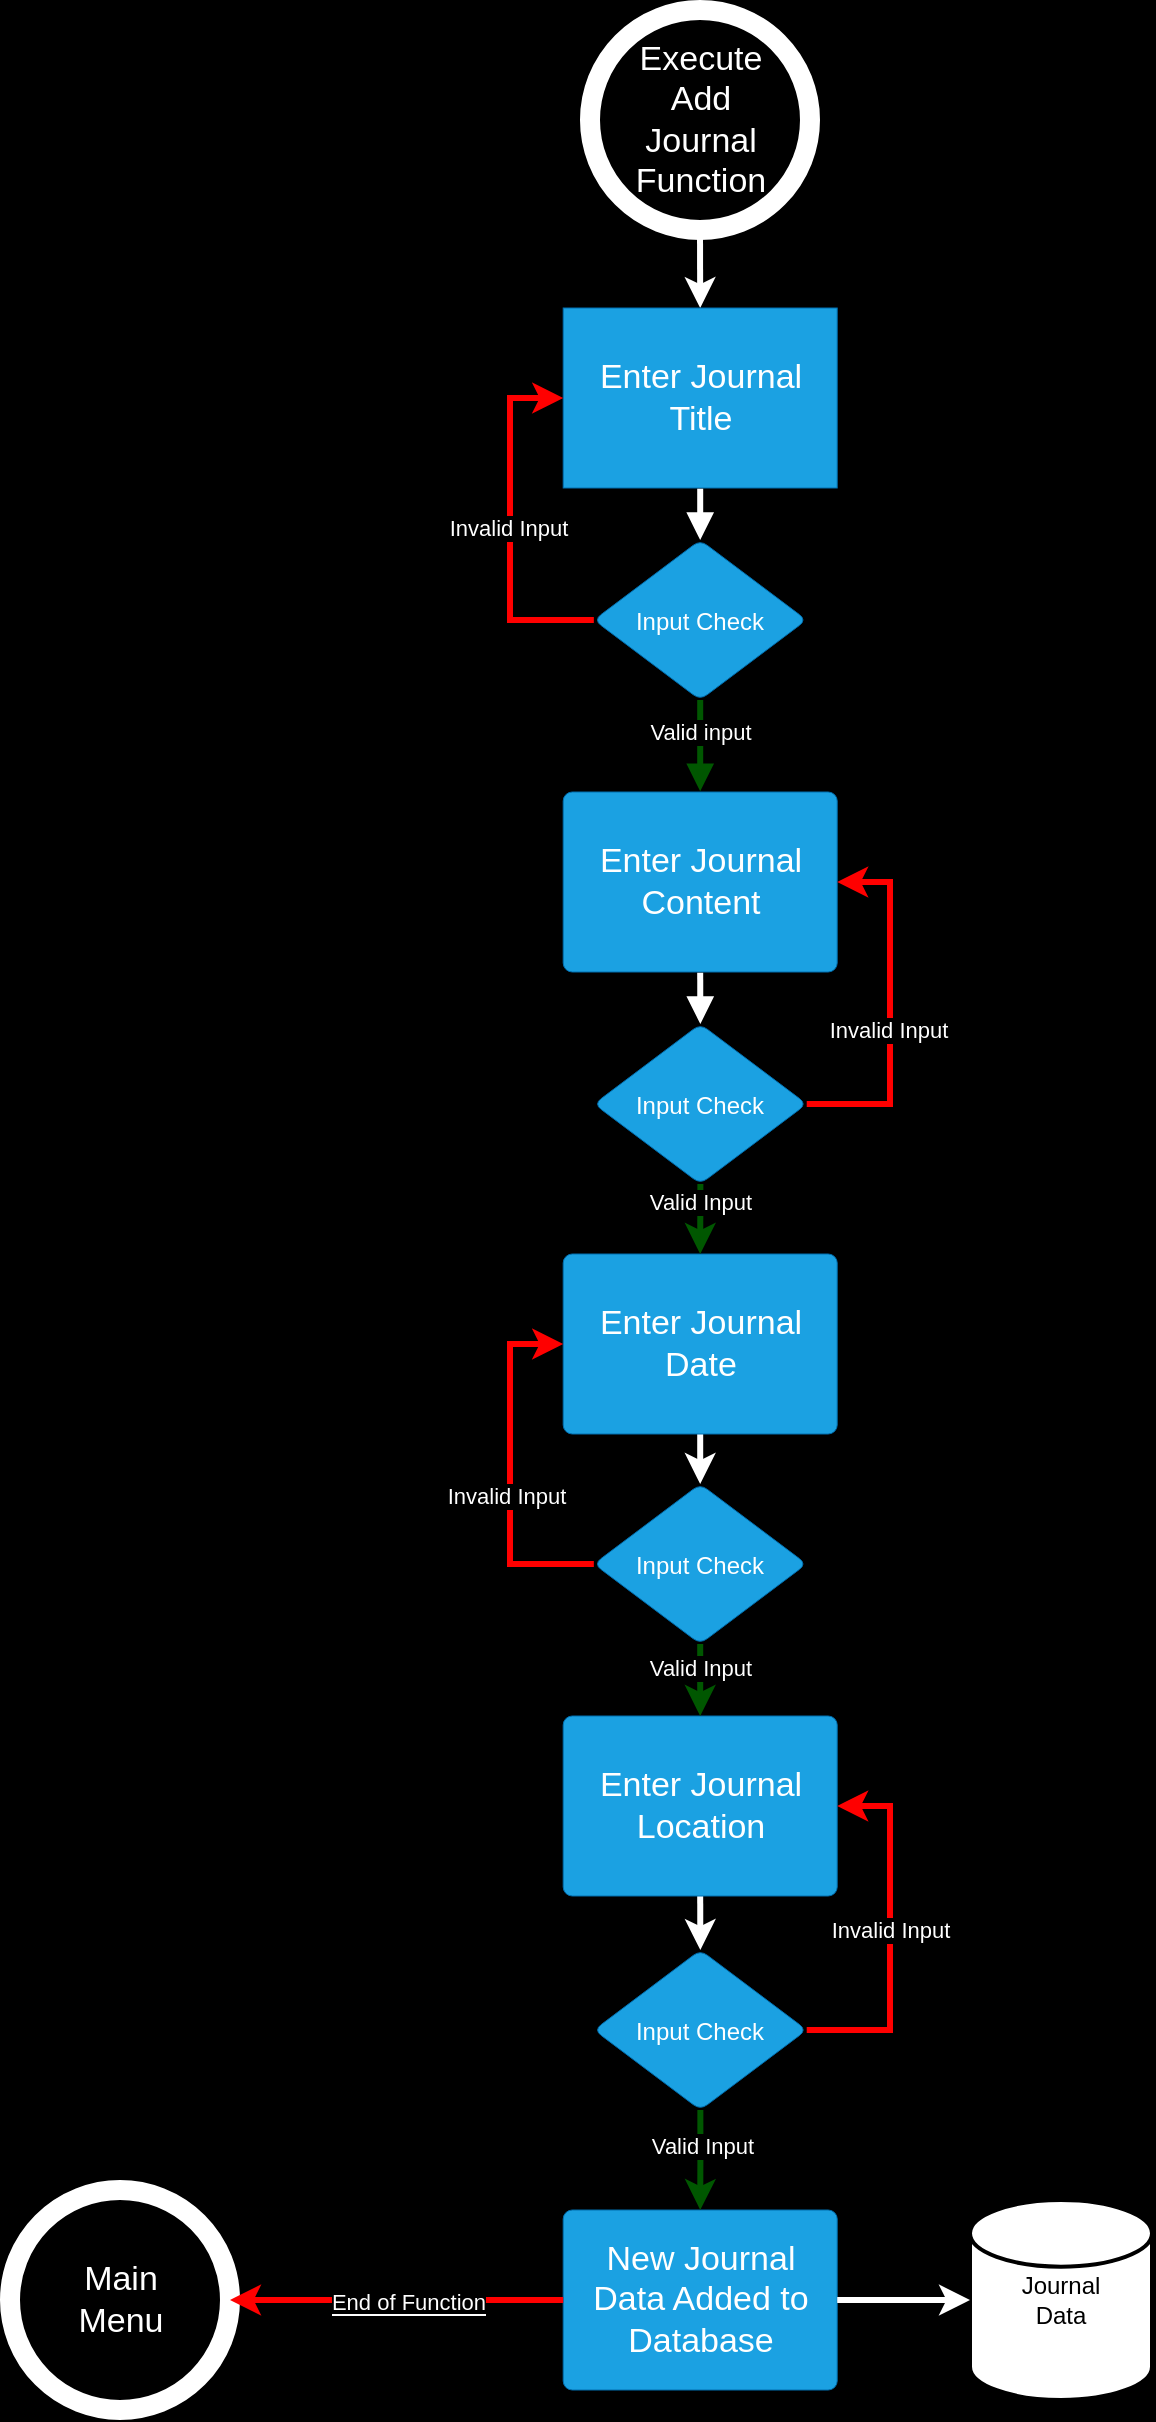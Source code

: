 <mxfile version="24.2.8" type="device">
  <diagram name="Page-1" id="kr7ZVmOVdmPB696AxQo2">
    <mxGraphModel dx="1050" dy="609" grid="1" gridSize="10" guides="1" tooltips="1" connect="1" arrows="1" fold="1" page="1" pageScale="1" pageWidth="850" pageHeight="1100" background="#000000" math="0" shadow="0">
      <root>
        <mxCell id="0" />
        <mxCell id="1" parent="0" />
        <mxCell id="xBzhCBWudco2b8fkBd9D-21" style="edgeStyle=orthogonalEdgeStyle;rounded=0;orthogonalLoop=1;jettySize=auto;html=1;exitX=0.5;exitY=1;exitDx=0;exitDy=0;exitPerimeter=0;entryX=0.5;entryY=0;entryDx=0;entryDy=0;fontColor=#FFFFFF;strokeColor=#FFFFFF;strokeWidth=3;" parent="1" source="xBzhCBWudco2b8fkBd9D-1" target="xBzhCBWudco2b8fkBd9D-2" edge="1">
          <mxGeometry relative="1" as="geometry" />
        </mxCell>
        <mxCell id="xBzhCBWudco2b8fkBd9D-1" value="&lt;span style=&quot;color: rgb(255, 255, 255); font-size: 17px; text-wrap: wrap;&quot;&gt;Execute Add Journal Function&lt;/span&gt;" style="verticalLabelPosition=middle;verticalAlign=middle;html=1;shape=mxgraph.flowchart.on-page_reference;fillColor=#000000;strokeColor=#FFFFFF;strokeWidth=10;labelPosition=center;align=center;" parent="1" vertex="1">
          <mxGeometry x="370" y="10" width="110" height="110" as="geometry" />
        </mxCell>
        <mxCell id="xBzhCBWudco2b8fkBd9D-2" value="Enter Journal Title" style="html=1;overflow=block;blockSpacing=1;whiteSpace=wrap;fontSize=17;spacing=3.8;strokeColor=#006EAF;rounded=1;absoluteArcSize=1;arcSize=0;fillColor=#1ba1e2;strokeWidth=NaN;lucidId=39wLa3TWxo6T;fontColor=#ffffff;" parent="1" vertex="1">
          <mxGeometry x="356.6" y="159" width="137" height="90" as="geometry" />
        </mxCell>
        <mxCell id="xBzhCBWudco2b8fkBd9D-3" value="" style="html=1;jettySize=18;whiteSpace=wrap;fontSize=13;strokeColor=#FFFFFF;strokeOpacity=100;strokeWidth=3;rounded=1;arcSize=24;edgeStyle=orthogonalEdgeStyle;startArrow=none;endArrow=block;endFill=1;exitX=0.5;exitY=1.004;exitPerimeter=0;entryX=0.5;entryY=0;lucidId=Qcbvza0nCtEt;fillColor=#1ba1e2;entryDx=0;entryDy=0;" parent="1" source="xBzhCBWudco2b8fkBd9D-2" target="6NiSFSVLOH8aHcm-lEru-1" edge="1">
          <mxGeometry width="100" height="100" relative="1" as="geometry">
            <Array as="points" />
            <mxPoint x="425.1" y="280.64" as="targetPoint" />
          </mxGeometry>
        </mxCell>
        <mxCell id="xBzhCBWudco2b8fkBd9D-5" value="" style="html=1;jettySize=18;whiteSpace=wrap;fontSize=13;strokeColor=#005700;strokeOpacity=100;strokeWidth=3;rounded=1;arcSize=24;edgeStyle=orthogonalEdgeStyle;startArrow=none;endArrow=block;endFill=1;exitX=0.5;exitY=1;entryX=0.5;entryY=-0.004;entryPerimeter=0;lucidId=fdbv_l9uNn-B;fillColor=#008a00;exitDx=0;exitDy=0;" parent="1" source="6NiSFSVLOH8aHcm-lEru-1" target="xBzhCBWudco2b8fkBd9D-6" edge="1">
          <mxGeometry width="100" height="100" relative="1" as="geometry">
            <Array as="points" />
            <mxPoint x="425.1" y="371.36" as="sourcePoint" />
          </mxGeometry>
        </mxCell>
        <mxCell id="6NiSFSVLOH8aHcm-lEru-4" value="Valid input" style="edgeLabel;html=1;align=center;verticalAlign=middle;resizable=0;points=[];fontColor=#FFFFFF;labelBackgroundColor=#000000;" vertex="1" connectable="0" parent="xBzhCBWudco2b8fkBd9D-5">
          <mxGeometry x="-0.414" y="-1" relative="1" as="geometry">
            <mxPoint x="1" y="2" as="offset" />
          </mxGeometry>
        </mxCell>
        <mxCell id="xBzhCBWudco2b8fkBd9D-6" value="Enter Journal Content" style="html=1;overflow=block;blockSpacing=1;whiteSpace=wrap;fontSize=17;spacing=3.8;strokeColor=#006EAF;rounded=1;absoluteArcSize=1;arcSize=9;fillColor=#1ba1e2;strokeWidth=NaN;lucidId=fdbvG2aM~Ybf;fontColor=#ffffff;" parent="1" vertex="1">
          <mxGeometry x="356.6" y="401" width="137" height="90" as="geometry" />
        </mxCell>
        <mxCell id="xBzhCBWudco2b8fkBd9D-7" value="" style="html=1;jettySize=18;whiteSpace=wrap;fontSize=13;strokeColor=#FFFFFF;strokeOpacity=100;strokeWidth=3;rounded=1;arcSize=24;edgeStyle=orthogonalEdgeStyle;startArrow=none;endArrow=block;endFill=1;exitX=0.5;exitY=1.004;exitPerimeter=0;entryX=0.5;entryY=0;lucidId=xdbvU_ehDNFm;fillColor=#1ba1e2;entryDx=0;entryDy=0;" parent="1" source="xBzhCBWudco2b8fkBd9D-6" target="6NiSFSVLOH8aHcm-lEru-5" edge="1">
          <mxGeometry width="100" height="100" relative="1" as="geometry">
            <Array as="points" />
          </mxGeometry>
        </mxCell>
        <mxCell id="xBzhCBWudco2b8fkBd9D-8" style="edgeStyle=orthogonalEdgeStyle;rounded=0;orthogonalLoop=1;jettySize=auto;html=1;exitX=0.5;exitY=1;exitDx=0;exitDy=0;entryX=0.5;entryY=0;entryDx=0;entryDy=0;strokeColor=#FFFFFF;strokeWidth=3;" parent="1" source="xBzhCBWudco2b8fkBd9D-9" target="xBzhCBWudco2b8fkBd9D-20" edge="1">
          <mxGeometry relative="1" as="geometry">
            <mxPoint x="425.1" y="673" as="targetPoint" />
          </mxGeometry>
        </mxCell>
        <mxCell id="xBzhCBWudco2b8fkBd9D-9" value="Enter Journal Date" style="html=1;overflow=block;blockSpacing=1;whiteSpace=wrap;fontSize=17;spacing=3.8;strokeColor=#006EAF;rounded=1;absoluteArcSize=1;arcSize=9;fillColor=#1ba1e2;strokeWidth=NaN;lucidId=xdbvFR-ZrNtJ;fontColor=#ffffff;" parent="1" vertex="1">
          <mxGeometry x="356.6" y="632" width="137" height="90" as="geometry" />
        </mxCell>
        <mxCell id="xBzhCBWudco2b8fkBd9D-10" style="edgeStyle=orthogonalEdgeStyle;rounded=0;orthogonalLoop=1;jettySize=auto;html=1;exitX=0.5;exitY=1;exitDx=0;exitDy=0;entryX=0.5;entryY=0;entryDx=0;entryDy=0;strokeColor=#FFFFFF;strokeWidth=3;" parent="1" source="xBzhCBWudco2b8fkBd9D-11" target="6NiSFSVLOH8aHcm-lEru-10" edge="1">
          <mxGeometry relative="1" as="geometry" />
        </mxCell>
        <mxCell id="xBzhCBWudco2b8fkBd9D-11" value="Enter Journal Location" style="html=1;overflow=block;blockSpacing=1;whiteSpace=wrap;fontSize=17;spacing=3.8;strokeColor=#006EAF;rounded=1;absoluteArcSize=1;arcSize=9;fillColor=#1ba1e2;strokeWidth=NaN;lucidId=xdbvFR-ZrNtJ;fontColor=#ffffff;" parent="1" vertex="1">
          <mxGeometry x="356.6" y="863" width="137" height="90" as="geometry" />
        </mxCell>
        <mxCell id="xBzhCBWudco2b8fkBd9D-12" style="edgeStyle=orthogonalEdgeStyle;rounded=0;orthogonalLoop=1;jettySize=auto;html=1;" parent="1" source="xBzhCBWudco2b8fkBd9D-13" target="xBzhCBWudco2b8fkBd9D-14" edge="1">
          <mxGeometry relative="1" as="geometry" />
        </mxCell>
        <mxCell id="xBzhCBWudco2b8fkBd9D-13" value="New Journal Data Added to Database" style="html=1;overflow=block;blockSpacing=1;whiteSpace=wrap;fontSize=17;spacing=3.8;strokeColor=#006EAF;rounded=1;absoluteArcSize=1;arcSize=9;fillColor=#1ba1e2;strokeWidth=NaN;lucidId=xdbvFR-ZrNtJ;fontColor=#ffffff;" parent="1" vertex="1">
          <mxGeometry x="356.6" y="1110" width="137" height="90" as="geometry" />
        </mxCell>
        <mxCell id="xBzhCBWudco2b8fkBd9D-14" value="Journal&lt;div&gt;Data&lt;/div&gt;" style="strokeWidth=2;html=1;shape=mxgraph.flowchart.database;whiteSpace=wrap;" parent="1" vertex="1">
          <mxGeometry x="560" y="1105" width="91" height="100" as="geometry" />
        </mxCell>
        <mxCell id="xBzhCBWudco2b8fkBd9D-15" style="edgeStyle=orthogonalEdgeStyle;rounded=0;orthogonalLoop=1;jettySize=auto;html=1;exitX=1;exitY=0.5;exitDx=0;exitDy=0;entryX=0;entryY=0.5;entryDx=0;entryDy=0;entryPerimeter=0;strokeColor=#FFFFFF;strokeWidth=3;" parent="1" source="xBzhCBWudco2b8fkBd9D-13" target="xBzhCBWudco2b8fkBd9D-14" edge="1">
          <mxGeometry relative="1" as="geometry" />
        </mxCell>
        <mxCell id="xBzhCBWudco2b8fkBd9D-16" style="edgeStyle=orthogonalEdgeStyle;rounded=0;orthogonalLoop=1;jettySize=auto;html=1;exitX=0.5;exitY=1;exitDx=0;exitDy=0;entryX=0.5;entryY=0;entryDx=0;entryDy=0;fillColor=#008a00;strokeColor=#005700;strokeWidth=3;" parent="1" source="xBzhCBWudco2b8fkBd9D-20" target="xBzhCBWudco2b8fkBd9D-11" edge="1">
          <mxGeometry relative="1" as="geometry" />
        </mxCell>
        <mxCell id="xBzhCBWudco2b8fkBd9D-17" value="Valid Input" style="edgeLabel;html=1;align=center;verticalAlign=middle;resizable=0;points=[];fontColor=#FFFFFF;labelBackgroundColor=#000000;" parent="xBzhCBWudco2b8fkBd9D-16" vertex="1" connectable="0">
          <mxGeometry x="-0.215" relative="1" as="geometry">
            <mxPoint y="-2" as="offset" />
          </mxGeometry>
        </mxCell>
        <mxCell id="xBzhCBWudco2b8fkBd9D-18" style="edgeStyle=orthogonalEdgeStyle;rounded=0;orthogonalLoop=1;jettySize=auto;html=1;exitX=0;exitY=0.5;exitDx=0;exitDy=0;entryX=0;entryY=0.5;entryDx=0;entryDy=0;strokeColor=#FF0000;strokeWidth=3;" parent="1" source="xBzhCBWudco2b8fkBd9D-20" target="xBzhCBWudco2b8fkBd9D-9" edge="1">
          <mxGeometry relative="1" as="geometry">
            <Array as="points">
              <mxPoint x="330" y="787" />
              <mxPoint x="330" y="677" />
            </Array>
          </mxGeometry>
        </mxCell>
        <mxCell id="xBzhCBWudco2b8fkBd9D-19" value="&lt;span style=&quot;&quot;&gt;Invalid Input&lt;/span&gt;" style="edgeLabel;html=1;align=center;verticalAlign=middle;resizable=0;points=[];fontColor=#FFFFFF;labelBackgroundColor=#000000;" parent="xBzhCBWudco2b8fkBd9D-18" vertex="1" connectable="0">
          <mxGeometry x="-0.132" y="2" relative="1" as="geometry">
            <mxPoint y="1" as="offset" />
          </mxGeometry>
        </mxCell>
        <mxCell id="xBzhCBWudco2b8fkBd9D-20" value="&lt;font style=&quot;font-size: 12px;&quot;&gt;Input Check&lt;/font&gt;" style="html=1;overflow=block;blockSpacing=1;whiteSpace=wrap;rhombus;fontSize=16.7;fontColor=#ffffff;spacing=3.8;strokeColor=#006EAF;rounded=1;absoluteArcSize=1;arcSize=9;fillColor=#1ba1e2;strokeWidth=NaN;lucidId=x_avSaIK2IV_;" parent="1" vertex="1">
          <mxGeometry x="371.92" y="747" width="106.36" height="80" as="geometry" />
        </mxCell>
        <mxCell id="xBzhCBWudco2b8fkBd9D-23" value="&lt;span style=&quot;color: rgb(255, 255, 255); font-size: 17px; text-wrap: wrap;&quot;&gt;Main Menu&lt;/span&gt;" style="verticalLabelPosition=middle;verticalAlign=middle;html=1;shape=mxgraph.flowchart.on-page_reference;fillColor=#000000;strokeColor=#FFFFFF;strokeWidth=10;labelPosition=center;align=center;" parent="1" vertex="1">
          <mxGeometry x="80" y="1100" width="110" height="110" as="geometry" />
        </mxCell>
        <mxCell id="xBzhCBWudco2b8fkBd9D-24" style="edgeStyle=orthogonalEdgeStyle;rounded=0;orthogonalLoop=1;jettySize=auto;html=1;exitX=0;exitY=0.5;exitDx=0;exitDy=0;entryX=1;entryY=0.5;entryDx=0;entryDy=0;entryPerimeter=0;strokeWidth=3;strokeColor=#FF0000;" parent="1" source="xBzhCBWudco2b8fkBd9D-13" target="xBzhCBWudco2b8fkBd9D-23" edge="1">
          <mxGeometry relative="1" as="geometry" />
        </mxCell>
        <mxCell id="xBzhCBWudco2b8fkBd9D-25" value="&lt;span style=&quot;color: rgb(255, 255, 255); background-color: rgb(0, 0, 0);&quot;&gt;End of Function&lt;/span&gt;" style="edgeLabel;html=1;align=center;verticalAlign=middle;resizable=0;points=[];" parent="xBzhCBWudco2b8fkBd9D-24" vertex="1" connectable="0">
          <mxGeometry x="-0.061" y="1" relative="1" as="geometry">
            <mxPoint as="offset" />
          </mxGeometry>
        </mxCell>
        <mxCell id="6NiSFSVLOH8aHcm-lEru-2" style="edgeStyle=orthogonalEdgeStyle;rounded=0;orthogonalLoop=1;jettySize=auto;html=1;exitX=0;exitY=0.5;exitDx=0;exitDy=0;entryX=0;entryY=0.5;entryDx=0;entryDy=0;strokeColor=#FF0000;strokeWidth=3;" edge="1" parent="1" source="6NiSFSVLOH8aHcm-lEru-1" target="xBzhCBWudco2b8fkBd9D-2">
          <mxGeometry relative="1" as="geometry">
            <Array as="points">
              <mxPoint x="330" y="315" />
              <mxPoint x="330" y="204" />
            </Array>
          </mxGeometry>
        </mxCell>
        <mxCell id="6NiSFSVLOH8aHcm-lEru-3" value="Invalid Input" style="edgeLabel;html=1;align=center;verticalAlign=middle;resizable=0;points=[];fontColor=#FFFFFF;labelBackgroundColor=#000000;" vertex="1" connectable="0" parent="6NiSFSVLOH8aHcm-lEru-2">
          <mxGeometry x="-0.014" y="1" relative="1" as="geometry">
            <mxPoint as="offset" />
          </mxGeometry>
        </mxCell>
        <mxCell id="6NiSFSVLOH8aHcm-lEru-1" value="&lt;font style=&quot;font-size: 12px;&quot;&gt;Input Check&lt;/font&gt;" style="html=1;overflow=block;blockSpacing=1;whiteSpace=wrap;rhombus;fontSize=16.7;fontColor=#ffffff;spacing=3.8;strokeColor=#006EAF;rounded=1;absoluteArcSize=1;arcSize=9;fillColor=#1ba1e2;strokeWidth=NaN;lucidId=x_avSaIK2IV_;" vertex="1" parent="1">
          <mxGeometry x="371.92" y="275" width="106.36" height="80" as="geometry" />
        </mxCell>
        <mxCell id="6NiSFSVLOH8aHcm-lEru-6" style="edgeStyle=orthogonalEdgeStyle;rounded=0;orthogonalLoop=1;jettySize=auto;html=1;exitX=0.5;exitY=1;exitDx=0;exitDy=0;entryX=0.5;entryY=0;entryDx=0;entryDy=0;fillColor=#008a00;strokeColor=#005700;strokeWidth=3;" edge="1" parent="1" source="6NiSFSVLOH8aHcm-lEru-5" target="xBzhCBWudco2b8fkBd9D-9">
          <mxGeometry relative="1" as="geometry" />
        </mxCell>
        <mxCell id="6NiSFSVLOH8aHcm-lEru-7" value="Valid Input" style="edgeLabel;html=1;align=center;verticalAlign=middle;resizable=0;points=[];fontColor=#FFFFFF;labelBackgroundColor=#000000;" vertex="1" connectable="0" parent="6NiSFSVLOH8aHcm-lEru-6">
          <mxGeometry x="-0.482" relative="1" as="geometry">
            <mxPoint as="offset" />
          </mxGeometry>
        </mxCell>
        <mxCell id="6NiSFSVLOH8aHcm-lEru-8" style="edgeStyle=orthogonalEdgeStyle;rounded=0;orthogonalLoop=1;jettySize=auto;html=1;exitX=1;exitY=0.5;exitDx=0;exitDy=0;entryX=1;entryY=0.5;entryDx=0;entryDy=0;strokeColor=#FF0000;strokeWidth=3;" edge="1" parent="1" source="6NiSFSVLOH8aHcm-lEru-5" target="xBzhCBWudco2b8fkBd9D-6">
          <mxGeometry relative="1" as="geometry">
            <Array as="points">
              <mxPoint x="520" y="557" />
              <mxPoint x="520" y="446" />
            </Array>
          </mxGeometry>
        </mxCell>
        <mxCell id="6NiSFSVLOH8aHcm-lEru-9" value="Invalid Input" style="edgeLabel;html=1;align=center;verticalAlign=middle;resizable=0;points=[];fontColor=#FFFFFF;labelBackgroundColor=#000000;" vertex="1" connectable="0" parent="6NiSFSVLOH8aHcm-lEru-8">
          <mxGeometry x="-0.12" y="1" relative="1" as="geometry">
            <mxPoint as="offset" />
          </mxGeometry>
        </mxCell>
        <mxCell id="6NiSFSVLOH8aHcm-lEru-5" value="&lt;font style=&quot;font-size: 12px;&quot;&gt;Input Check&lt;/font&gt;" style="html=1;overflow=block;blockSpacing=1;whiteSpace=wrap;rhombus;fontSize=16.7;fontColor=#ffffff;spacing=3.8;strokeColor=#006EAF;rounded=1;absoluteArcSize=1;arcSize=9;fillColor=#1ba1e2;strokeWidth=NaN;lucidId=x_avSaIK2IV_;" vertex="1" parent="1">
          <mxGeometry x="372" y="517" width="106.36" height="80" as="geometry" />
        </mxCell>
        <mxCell id="6NiSFSVLOH8aHcm-lEru-11" style="edgeStyle=orthogonalEdgeStyle;rounded=0;orthogonalLoop=1;jettySize=auto;html=1;exitX=0.5;exitY=1;exitDx=0;exitDy=0;entryX=0.5;entryY=0;entryDx=0;entryDy=0;fillColor=#008a00;strokeColor=#005700;strokeWidth=3;" edge="1" parent="1" source="6NiSFSVLOH8aHcm-lEru-10" target="xBzhCBWudco2b8fkBd9D-13">
          <mxGeometry relative="1" as="geometry" />
        </mxCell>
        <mxCell id="6NiSFSVLOH8aHcm-lEru-12" value="Valid Input" style="edgeLabel;html=1;align=center;verticalAlign=middle;resizable=0;points=[];fontColor=#FFFFFF;labelBackgroundColor=#000000;" vertex="1" connectable="0" parent="6NiSFSVLOH8aHcm-lEru-11">
          <mxGeometry x="-0.3" y="1" relative="1" as="geometry">
            <mxPoint as="offset" />
          </mxGeometry>
        </mxCell>
        <mxCell id="6NiSFSVLOH8aHcm-lEru-13" style="edgeStyle=orthogonalEdgeStyle;rounded=0;orthogonalLoop=1;jettySize=auto;html=1;exitX=1;exitY=0.5;exitDx=0;exitDy=0;entryX=1;entryY=0.5;entryDx=0;entryDy=0;strokeColor=#FF0000;strokeWidth=3;" edge="1" parent="1" source="6NiSFSVLOH8aHcm-lEru-10" target="xBzhCBWudco2b8fkBd9D-11">
          <mxGeometry relative="1" as="geometry">
            <Array as="points">
              <mxPoint x="520" y="1020" />
              <mxPoint x="520" y="908" />
            </Array>
          </mxGeometry>
        </mxCell>
        <mxCell id="6NiSFSVLOH8aHcm-lEru-14" value="Invalid Input" style="edgeLabel;html=1;align=center;verticalAlign=middle;resizable=0;points=[];fontColor=#FFFFFF;labelBackgroundColor=#000000;" vertex="1" connectable="0" parent="6NiSFSVLOH8aHcm-lEru-13">
          <mxGeometry x="0.019" relative="1" as="geometry">
            <mxPoint as="offset" />
          </mxGeometry>
        </mxCell>
        <mxCell id="6NiSFSVLOH8aHcm-lEru-10" value="&lt;font style=&quot;font-size: 12px;&quot;&gt;Input Check&lt;/font&gt;" style="html=1;overflow=block;blockSpacing=1;whiteSpace=wrap;rhombus;fontSize=16.7;fontColor=#ffffff;spacing=3.8;strokeColor=#006EAF;rounded=1;absoluteArcSize=1;arcSize=9;fillColor=#1ba1e2;strokeWidth=NaN;lucidId=x_avSaIK2IV_;" vertex="1" parent="1">
          <mxGeometry x="372" y="980" width="106.36" height="80" as="geometry" />
        </mxCell>
      </root>
    </mxGraphModel>
  </diagram>
</mxfile>
